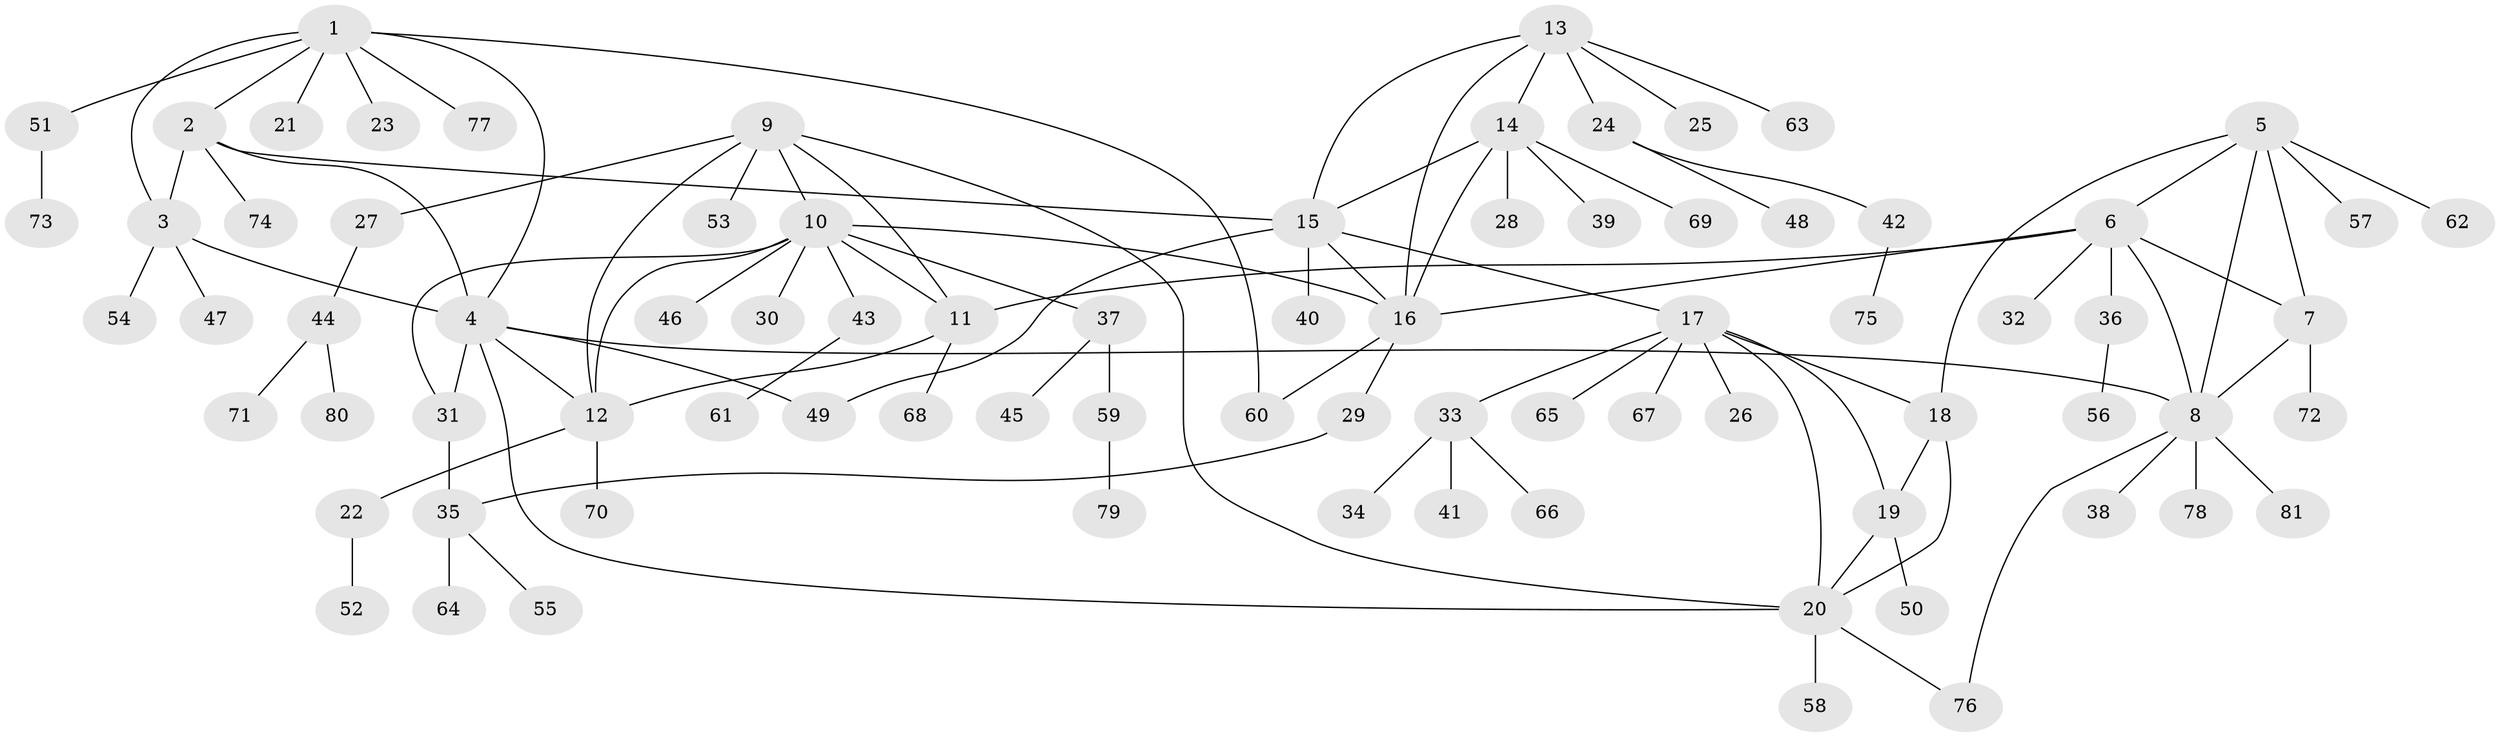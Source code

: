 // coarse degree distribution, {2: 0.16666666666666666, 10: 0.041666666666666664, 3: 0.041666666666666664, 8: 0.041666666666666664, 4: 0.08333333333333333, 9: 0.08333333333333333, 1: 0.5416666666666666}
// Generated by graph-tools (version 1.1) at 2025/19/03/04/25 18:19:54]
// undirected, 81 vertices, 106 edges
graph export_dot {
graph [start="1"]
  node [color=gray90,style=filled];
  1;
  2;
  3;
  4;
  5;
  6;
  7;
  8;
  9;
  10;
  11;
  12;
  13;
  14;
  15;
  16;
  17;
  18;
  19;
  20;
  21;
  22;
  23;
  24;
  25;
  26;
  27;
  28;
  29;
  30;
  31;
  32;
  33;
  34;
  35;
  36;
  37;
  38;
  39;
  40;
  41;
  42;
  43;
  44;
  45;
  46;
  47;
  48;
  49;
  50;
  51;
  52;
  53;
  54;
  55;
  56;
  57;
  58;
  59;
  60;
  61;
  62;
  63;
  64;
  65;
  66;
  67;
  68;
  69;
  70;
  71;
  72;
  73;
  74;
  75;
  76;
  77;
  78;
  79;
  80;
  81;
  1 -- 2;
  1 -- 3;
  1 -- 4;
  1 -- 21;
  1 -- 23;
  1 -- 51;
  1 -- 60;
  1 -- 77;
  2 -- 3;
  2 -- 4;
  2 -- 15;
  2 -- 74;
  3 -- 4;
  3 -- 47;
  3 -- 54;
  4 -- 8;
  4 -- 12;
  4 -- 20;
  4 -- 31;
  4 -- 49;
  5 -- 6;
  5 -- 7;
  5 -- 8;
  5 -- 18;
  5 -- 57;
  5 -- 62;
  6 -- 7;
  6 -- 8;
  6 -- 11;
  6 -- 16;
  6 -- 32;
  6 -- 36;
  7 -- 8;
  7 -- 72;
  8 -- 38;
  8 -- 76;
  8 -- 78;
  8 -- 81;
  9 -- 10;
  9 -- 11;
  9 -- 12;
  9 -- 20;
  9 -- 27;
  9 -- 53;
  10 -- 11;
  10 -- 12;
  10 -- 16;
  10 -- 30;
  10 -- 31;
  10 -- 37;
  10 -- 43;
  10 -- 46;
  11 -- 12;
  11 -- 68;
  12 -- 22;
  12 -- 70;
  13 -- 14;
  13 -- 15;
  13 -- 16;
  13 -- 24;
  13 -- 25;
  13 -- 63;
  14 -- 15;
  14 -- 16;
  14 -- 28;
  14 -- 39;
  14 -- 69;
  15 -- 16;
  15 -- 17;
  15 -- 40;
  15 -- 49;
  16 -- 29;
  16 -- 60;
  17 -- 18;
  17 -- 19;
  17 -- 20;
  17 -- 26;
  17 -- 33;
  17 -- 65;
  17 -- 67;
  18 -- 19;
  18 -- 20;
  19 -- 20;
  19 -- 50;
  20 -- 58;
  20 -- 76;
  22 -- 52;
  24 -- 42;
  24 -- 48;
  27 -- 44;
  29 -- 35;
  31 -- 35;
  33 -- 34;
  33 -- 41;
  33 -- 66;
  35 -- 55;
  35 -- 64;
  36 -- 56;
  37 -- 45;
  37 -- 59;
  42 -- 75;
  43 -- 61;
  44 -- 71;
  44 -- 80;
  51 -- 73;
  59 -- 79;
}
